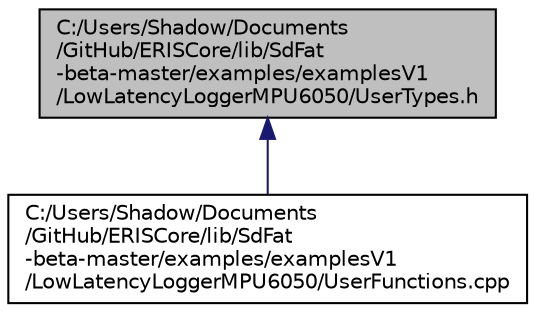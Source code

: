 digraph "C:/Users/Shadow/Documents/GitHub/ERISCore/lib/SdFat-beta-master/examples/examplesV1/LowLatencyLoggerMPU6050/UserTypes.h"
{
 // LATEX_PDF_SIZE
  edge [fontname="Helvetica",fontsize="10",labelfontname="Helvetica",labelfontsize="10"];
  node [fontname="Helvetica",fontsize="10",shape=record];
  Node1 [label="C:/Users/Shadow/Documents\l/GitHub/ERISCore/lib/SdFat\l-beta-master/examples/examplesV1\l/LowLatencyLoggerMPU6050/UserTypes.h",height=0.2,width=0.4,color="black", fillcolor="grey75", style="filled", fontcolor="black",tooltip=" "];
  Node1 -> Node2 [dir="back",color="midnightblue",fontsize="10",style="solid",fontname="Helvetica"];
  Node2 [label="C:/Users/Shadow/Documents\l/GitHub/ERISCore/lib/SdFat\l-beta-master/examples/examplesV1\l/LowLatencyLoggerMPU6050/UserFunctions.cpp",height=0.2,width=0.4,color="black", fillcolor="white", style="filled",URL="$_p_u6050_2_user_functions_8cpp.html",tooltip=" "];
}
